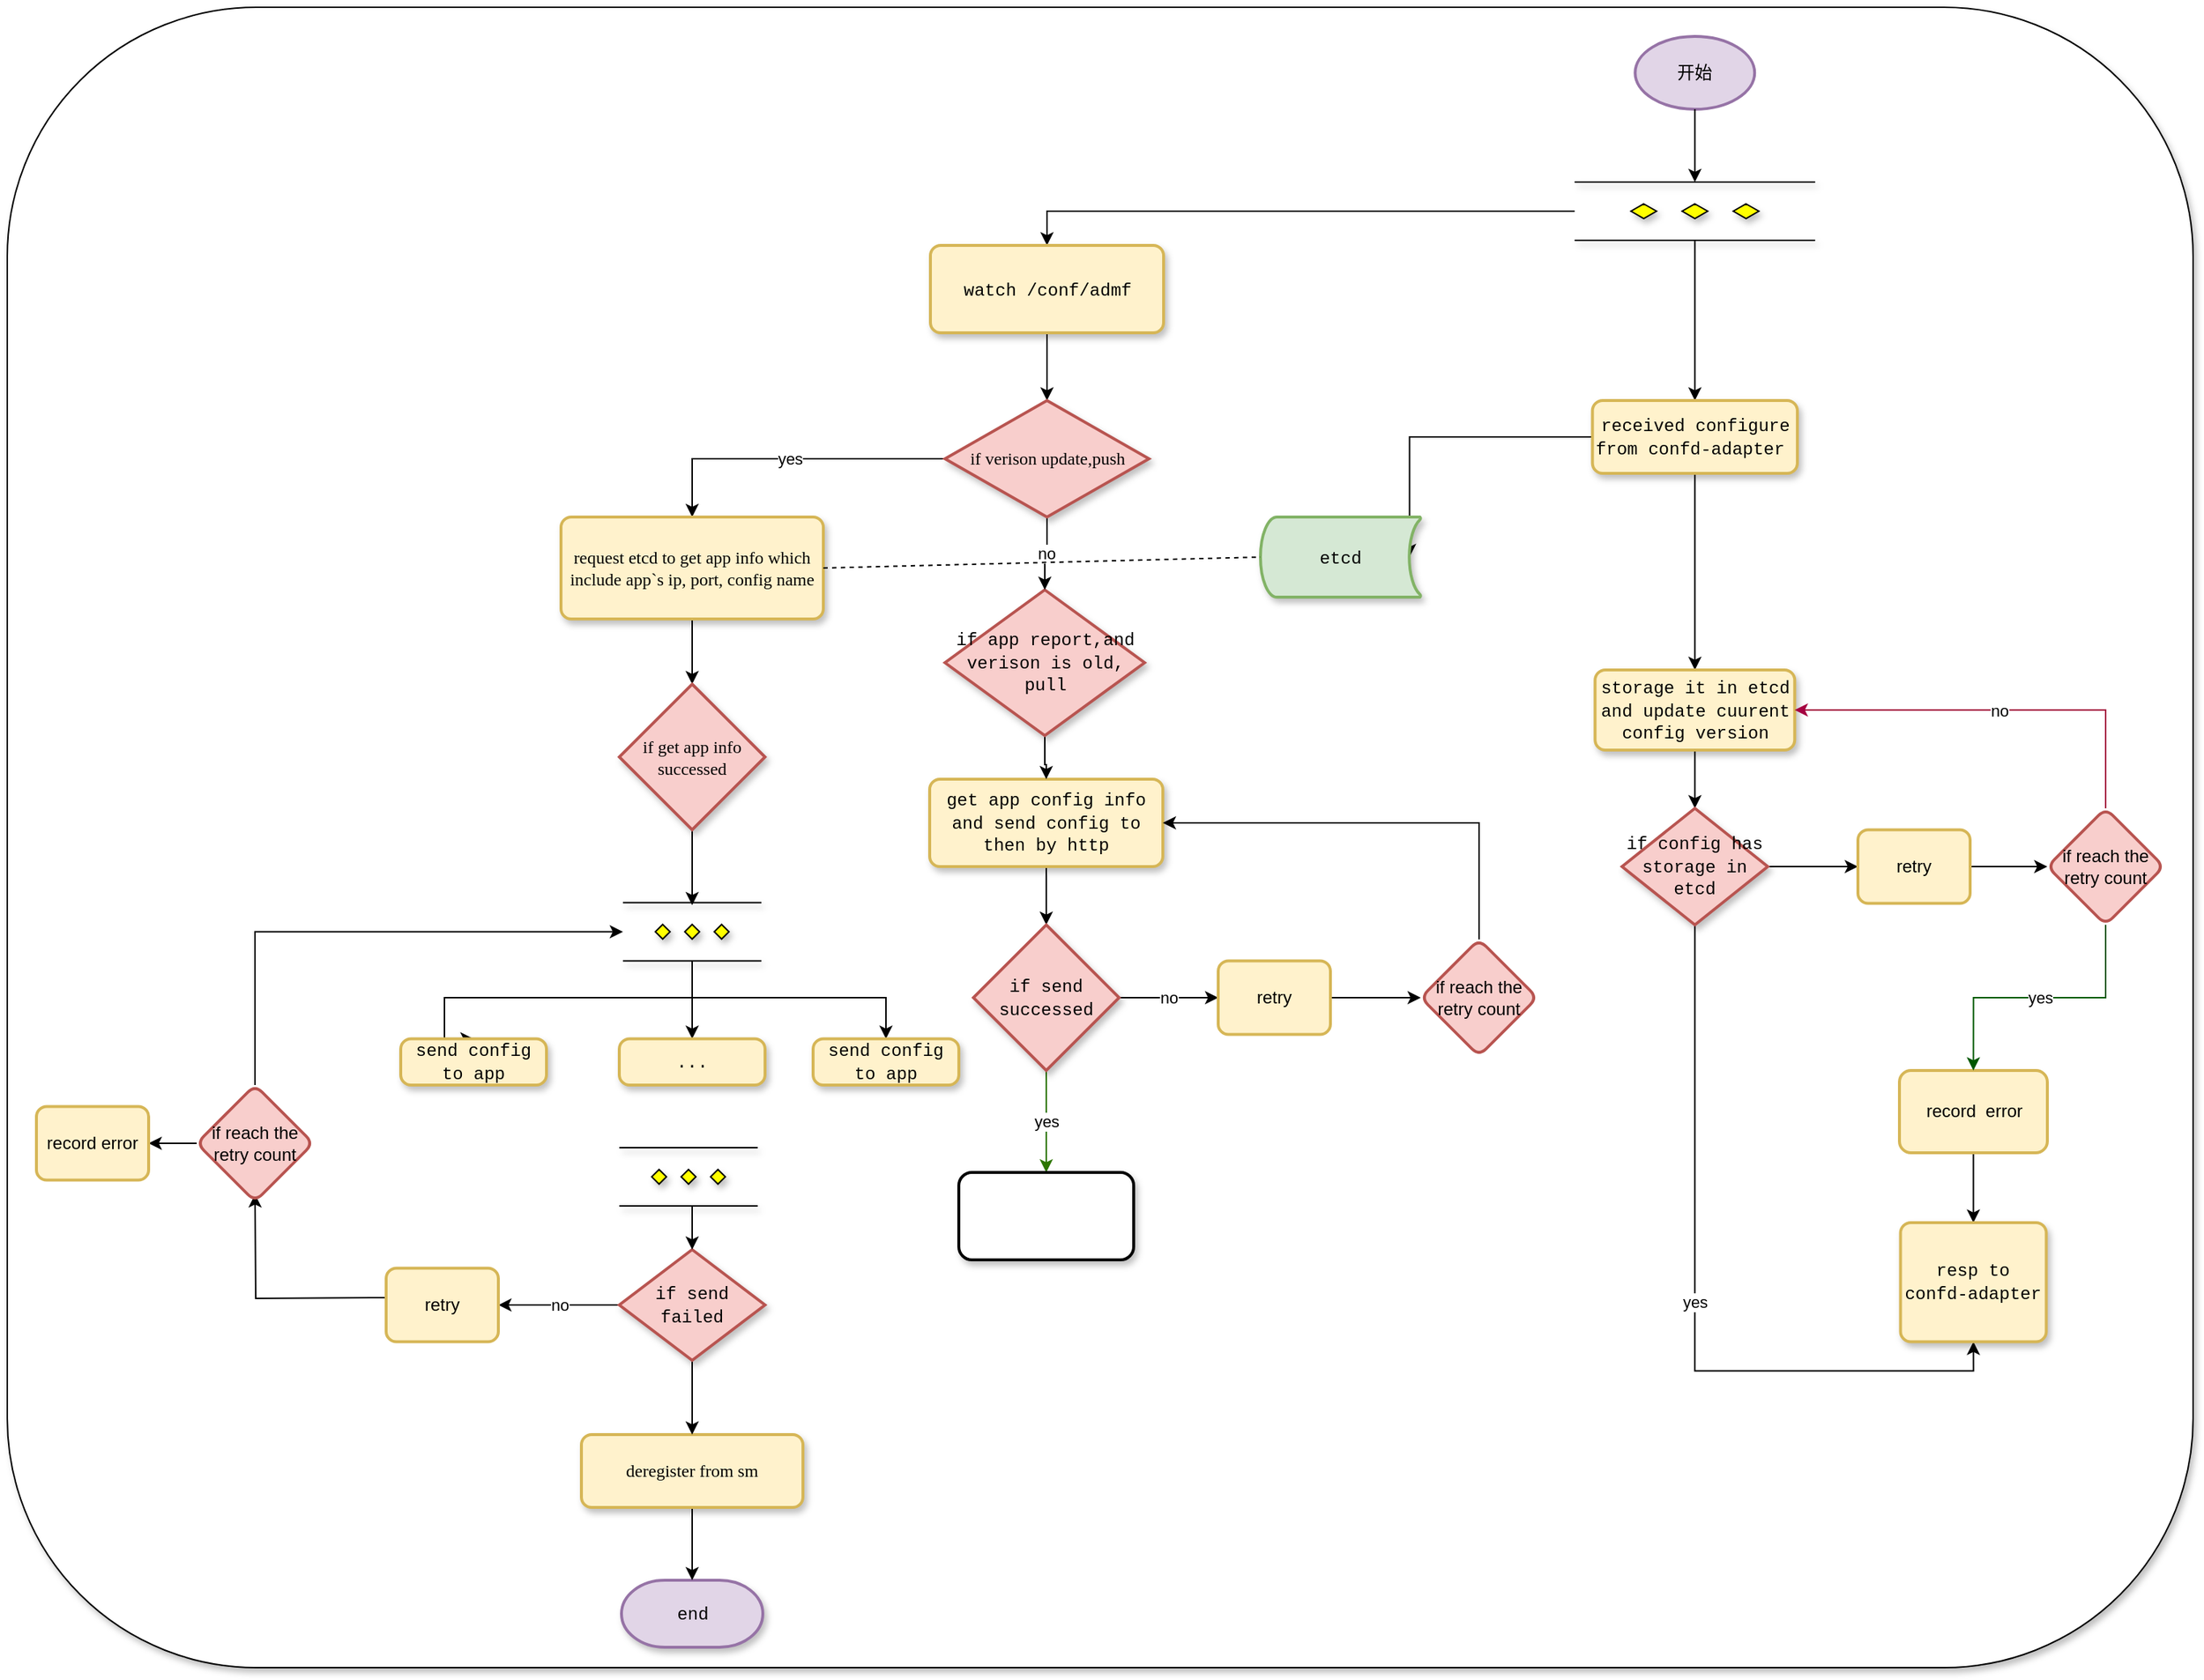 <mxfile version="13.8.1" type="github">
  <diagram id="C5RBs43oDa-KdzZeNtuy" name="Page-1">
    <mxGraphModel dx="2701" dy="-373" grid="1" gridSize="10" guides="1" tooltips="1" connect="1" arrows="1" fold="1" page="1" pageScale="1" pageWidth="827" pageHeight="1169" math="0" shadow="0">
      <root>
        <mxCell id="WIyWlLk6GJQsqaUBKTNV-0" />
        <mxCell id="WIyWlLk6GJQsqaUBKTNV-1" parent="WIyWlLk6GJQsqaUBKTNV-0" />
        <mxCell id="MOtrbbV4XvPzGapGwvdg-0" value="" style="rounded=1;whiteSpace=wrap;html=1;shadow=1;glass=0;sketch=0;strokeWidth=1;gradientColor=none;" parent="WIyWlLk6GJQsqaUBKTNV-1" vertex="1">
          <mxGeometry x="-820" y="1560" width="1500" height="1140" as="geometry" />
        </mxCell>
        <mxCell id="MOtrbbV4XvPzGapGwvdg-40" value="开始" style="strokeWidth=2;html=1;shape=mxgraph.flowchart.start_1;whiteSpace=wrap;fillColor=#e1d5e7;strokeColor=#9673a6;" parent="WIyWlLk6GJQsqaUBKTNV-1" vertex="1">
          <mxGeometry x="297.13" y="1580" width="82" height="50" as="geometry" />
        </mxCell>
        <mxCell id="mS3H4aOOXCstNZzSepwQ-0" style="edgeStyle=orthogonalEdgeStyle;rounded=0;orthogonalLoop=1;jettySize=auto;html=1;exitX=0.5;exitY=1;exitDx=0;exitDy=0;exitPerimeter=0;entryX=0.5;entryY=0;entryDx=0;entryDy=0;" edge="1" parent="WIyWlLk6GJQsqaUBKTNV-1" source="MOtrbbV4XvPzGapGwvdg-47" target="MOtrbbV4XvPzGapGwvdg-54">
          <mxGeometry relative="1" as="geometry" />
        </mxCell>
        <mxCell id="mS3H4aOOXCstNZzSepwQ-3" style="edgeStyle=orthogonalEdgeStyle;rounded=0;orthogonalLoop=1;jettySize=auto;html=1;exitX=0;exitY=0.5;exitDx=0;exitDy=0;exitPerimeter=0;" edge="1" parent="WIyWlLk6GJQsqaUBKTNV-1" source="MOtrbbV4XvPzGapGwvdg-47" target="MOtrbbV4XvPzGapGwvdg-97">
          <mxGeometry relative="1" as="geometry" />
        </mxCell>
        <mxCell id="MOtrbbV4XvPzGapGwvdg-47" value="" style="verticalLabelPosition=bottom;verticalAlign=top;html=1;shape=mxgraph.flowchart.parallel_mode;pointerEvents=1;rounded=1;shadow=1;glass=0;sketch=0;strokeWidth=1;gradientColor=none;" parent="WIyWlLk6GJQsqaUBKTNV-1" vertex="1">
          <mxGeometry x="255.63" y="1680" width="165" height="40" as="geometry" />
        </mxCell>
        <mxCell id="MOtrbbV4XvPzGapGwvdg-52" style="edgeStyle=orthogonalEdgeStyle;rounded=0;orthogonalLoop=1;jettySize=auto;html=1;exitX=0.5;exitY=1;exitDx=0;exitDy=0;" parent="WIyWlLk6GJQsqaUBKTNV-1" source="MOtrbbV4XvPzGapGwvdg-54" target="MOtrbbV4XvPzGapGwvdg-71" edge="1">
          <mxGeometry relative="1" as="geometry" />
        </mxCell>
        <mxCell id="MOtrbbV4XvPzGapGwvdg-53" style="edgeStyle=orthogonalEdgeStyle;rounded=0;orthogonalLoop=1;jettySize=auto;html=1;exitX=0;exitY=0.5;exitDx=0;exitDy=0;entryX=0.93;entryY=0.5;entryDx=0;entryDy=0;entryPerimeter=0;" parent="WIyWlLk6GJQsqaUBKTNV-1" source="MOtrbbV4XvPzGapGwvdg-54" target="MOtrbbV4XvPzGapGwvdg-57" edge="1">
          <mxGeometry relative="1" as="geometry" />
        </mxCell>
        <mxCell id="MOtrbbV4XvPzGapGwvdg-54" value="&lt;font face=&quot;Courier New&quot;&gt;received configure from confd-adapter&amp;nbsp;&lt;/font&gt;" style="rounded=1;whiteSpace=wrap;html=1;absoluteArcSize=1;arcSize=14;strokeWidth=2;shadow=1;glass=0;sketch=0;fillColor=#fff2cc;strokeColor=#d6b656;" parent="WIyWlLk6GJQsqaUBKTNV-1" vertex="1">
          <mxGeometry x="267.82" y="1830" width="140.62" height="50" as="geometry" />
        </mxCell>
        <mxCell id="MOtrbbV4XvPzGapGwvdg-57" value="&lt;font face=&quot;Courier New&quot;&gt;etcd&lt;/font&gt;" style="strokeWidth=2;html=1;shape=mxgraph.flowchart.stored_data;whiteSpace=wrap;rounded=1;shadow=1;glass=0;sketch=0;fillColor=#d5e8d4;strokeColor=#82b366;" parent="WIyWlLk6GJQsqaUBKTNV-1" vertex="1">
          <mxGeometry x="40" y="1910" width="110" height="55" as="geometry" />
        </mxCell>
        <mxCell id="MOtrbbV4XvPzGapGwvdg-61" value="&lt;font face=&quot;Courier New&quot;&gt;end&lt;/font&gt;" style="strokeWidth=2;html=1;shape=mxgraph.flowchart.terminator;whiteSpace=wrap;rounded=1;shadow=1;glass=0;sketch=0;fillColor=#e1d5e7;strokeColor=#9673a6;" parent="WIyWlLk6GJQsqaUBKTNV-1" vertex="1">
          <mxGeometry x="-398.5" y="2640" width="97" height="46" as="geometry" />
        </mxCell>
        <mxCell id="MOtrbbV4XvPzGapGwvdg-62" style="edgeStyle=orthogonalEdgeStyle;rounded=0;orthogonalLoop=1;jettySize=auto;html=1;exitX=0.5;exitY=1;exitDx=0;exitDy=0;" parent="WIyWlLk6GJQsqaUBKTNV-1" source="MOtrbbV4XvPzGapGwvdg-63" target="MOtrbbV4XvPzGapGwvdg-68" edge="1">
          <mxGeometry relative="1" as="geometry" />
        </mxCell>
        <mxCell id="MOtrbbV4XvPzGapGwvdg-63" value="&lt;font face=&quot;Courier New&quot;&gt;get app config info and send config to then by http&lt;/font&gt;" style="rounded=1;whiteSpace=wrap;html=1;absoluteArcSize=1;arcSize=14;strokeWidth=2;shadow=1;glass=0;sketch=0;fillColor=#fff2cc;strokeColor=#d6b656;" parent="WIyWlLk6GJQsqaUBKTNV-1" vertex="1">
          <mxGeometry x="-187" y="2090" width="160" height="60" as="geometry" />
        </mxCell>
        <mxCell id="MOtrbbV4XvPzGapGwvdg-64" style="edgeStyle=orthogonalEdgeStyle;rounded=0;orthogonalLoop=1;jettySize=auto;html=1;exitX=0.5;exitY=1;exitDx=0;exitDy=0;exitPerimeter=0;" parent="WIyWlLk6GJQsqaUBKTNV-1" source="MOtrbbV4XvPzGapGwvdg-65" target="MOtrbbV4XvPzGapGwvdg-63" edge="1">
          <mxGeometry relative="1" as="geometry" />
        </mxCell>
        <mxCell id="MOtrbbV4XvPzGapGwvdg-65" value="&lt;font face=&quot;Courier New&quot;&gt;if app report,and verison is old, pull&lt;/font&gt;" style="strokeWidth=2;html=1;shape=mxgraph.flowchart.decision;whiteSpace=wrap;rounded=1;shadow=1;glass=0;sketch=0;fillColor=#f8cecc;strokeColor=#b85450;" parent="WIyWlLk6GJQsqaUBKTNV-1" vertex="1">
          <mxGeometry x="-176.5" y="1960" width="137" height="100" as="geometry" />
        </mxCell>
        <mxCell id="MOtrbbV4XvPzGapGwvdg-66" value="yes" style="edgeStyle=orthogonalEdgeStyle;rounded=0;orthogonalLoop=1;jettySize=auto;html=1;fillColor=#60a917;strokeColor=#2D7600;" parent="WIyWlLk6GJQsqaUBKTNV-1" source="MOtrbbV4XvPzGapGwvdg-68" target="MOtrbbV4XvPzGapGwvdg-84" edge="1">
          <mxGeometry relative="1" as="geometry" />
        </mxCell>
        <mxCell id="MOtrbbV4XvPzGapGwvdg-67" value="no" style="edgeStyle=orthogonalEdgeStyle;rounded=0;orthogonalLoop=1;jettySize=auto;html=1;exitX=1;exitY=0.5;exitDx=0;exitDy=0;exitPerimeter=0;entryX=0;entryY=0.5;entryDx=0;entryDy=0;" parent="WIyWlLk6GJQsqaUBKTNV-1" source="MOtrbbV4XvPzGapGwvdg-68" target="MOtrbbV4XvPzGapGwvdg-93" edge="1">
          <mxGeometry relative="1" as="geometry" />
        </mxCell>
        <mxCell id="MOtrbbV4XvPzGapGwvdg-68" value="&lt;font face=&quot;Courier New&quot;&gt;if send successed&lt;/font&gt;" style="strokeWidth=2;html=1;shape=mxgraph.flowchart.decision;whiteSpace=wrap;rounded=1;shadow=1;glass=0;sketch=0;fillColor=#f8cecc;strokeColor=#b85450;" parent="WIyWlLk6GJQsqaUBKTNV-1" vertex="1">
          <mxGeometry x="-157" y="2190" width="100" height="100" as="geometry" />
        </mxCell>
        <mxCell id="MOtrbbV4XvPzGapGwvdg-69" value="yes" style="edgeStyle=orthogonalEdgeStyle;rounded=0;orthogonalLoop=1;jettySize=auto;html=1;exitX=0.5;exitY=1;exitDx=0;exitDy=0;entryX=0.5;entryY=1;entryDx=0;entryDy=0;" parent="WIyWlLk6GJQsqaUBKTNV-1" source="MOtrbbV4XvPzGapGwvdg-86" target="MOtrbbV4XvPzGapGwvdg-81" edge="1">
          <mxGeometry relative="1" as="geometry">
            <mxPoint x="335" y="2230" as="targetPoint" />
          </mxGeometry>
        </mxCell>
        <mxCell id="MOtrbbV4XvPzGapGwvdg-70" style="edgeStyle=orthogonalEdgeStyle;rounded=0;orthogonalLoop=1;jettySize=auto;html=1;exitX=0.5;exitY=1;exitDx=0;exitDy=0;entryX=0.5;entryY=0;entryDx=0;entryDy=0;entryPerimeter=0;" parent="WIyWlLk6GJQsqaUBKTNV-1" source="MOtrbbV4XvPzGapGwvdg-71" target="MOtrbbV4XvPzGapGwvdg-86" edge="1">
          <mxGeometry relative="1" as="geometry" />
        </mxCell>
        <mxCell id="MOtrbbV4XvPzGapGwvdg-71" value="&lt;font face=&quot;Courier New&quot;&gt;storage it in etcd and update cuurent config version&lt;/font&gt;" style="rounded=1;whiteSpace=wrap;html=1;absoluteArcSize=1;arcSize=14;strokeWidth=2;shadow=1;glass=0;sketch=0;fillColor=#fff2cc;strokeColor=#d6b656;" parent="WIyWlLk6GJQsqaUBKTNV-1" vertex="1">
          <mxGeometry x="269.63" y="2015" width="137" height="55" as="geometry" />
        </mxCell>
        <mxCell id="MOtrbbV4XvPzGapGwvdg-78" style="edgeStyle=orthogonalEdgeStyle;rounded=0;orthogonalLoop=1;jettySize=auto;html=1;exitX=0.5;exitY=1;exitDx=0;exitDy=0;" parent="WIyWlLk6GJQsqaUBKTNV-1" source="MOtrbbV4XvPzGapGwvdg-79" target="MOtrbbV4XvPzGapGwvdg-81" edge="1">
          <mxGeometry relative="1" as="geometry" />
        </mxCell>
        <mxCell id="MOtrbbV4XvPzGapGwvdg-79" value="record&amp;nbsp; error" style="whiteSpace=wrap;html=1;rounded=1;strokeWidth=2;arcSize=14;fillColor=#fff2cc;strokeColor=#d6b656;" parent="WIyWlLk6GJQsqaUBKTNV-1" vertex="1">
          <mxGeometry x="478.5" y="2290" width="101.5" height="56.5" as="geometry" />
        </mxCell>
        <mxCell id="MOtrbbV4XvPzGapGwvdg-81" value="&lt;font face=&quot;Courier New&quot;&gt;resp to confd-adapter&lt;/font&gt;" style="rounded=1;whiteSpace=wrap;html=1;absoluteArcSize=1;arcSize=14;strokeWidth=2;shadow=1;glass=0;sketch=0;fillColor=#fff2cc;strokeColor=#d6b656;" parent="WIyWlLk6GJQsqaUBKTNV-1" vertex="1">
          <mxGeometry x="479.25" y="2394.5" width="100" height="81.75" as="geometry" />
        </mxCell>
        <mxCell id="MOtrbbV4XvPzGapGwvdg-84" value="" style="whiteSpace=wrap;html=1;rounded=1;shadow=1;strokeWidth=2;glass=0;sketch=0;" parent="WIyWlLk6GJQsqaUBKTNV-1" vertex="1">
          <mxGeometry x="-167" y="2360" width="120" height="60" as="geometry" />
        </mxCell>
        <mxCell id="MOtrbbV4XvPzGapGwvdg-85" style="edgeStyle=orthogonalEdgeStyle;rounded=0;orthogonalLoop=1;jettySize=auto;html=1;exitX=1;exitY=0.5;exitDx=0;exitDy=0;exitPerimeter=0;" parent="WIyWlLk6GJQsqaUBKTNV-1" source="MOtrbbV4XvPzGapGwvdg-86" target="MOtrbbV4XvPzGapGwvdg-88" edge="1">
          <mxGeometry relative="1" as="geometry" />
        </mxCell>
        <mxCell id="MOtrbbV4XvPzGapGwvdg-86" value="&lt;font face=&quot;Courier New&quot;&gt;if config has storage in etcd&lt;/font&gt;" style="strokeWidth=2;html=1;shape=mxgraph.flowchart.decision;whiteSpace=wrap;rounded=1;shadow=1;glass=0;sketch=0;fillColor=#f8cecc;strokeColor=#b85450;" parent="WIyWlLk6GJQsqaUBKTNV-1" vertex="1">
          <mxGeometry x="288.13" y="2110" width="100" height="80" as="geometry" />
        </mxCell>
        <mxCell id="MOtrbbV4XvPzGapGwvdg-87" style="edgeStyle=orthogonalEdgeStyle;rounded=0;orthogonalLoop=1;jettySize=auto;html=1;exitX=1;exitY=0.5;exitDx=0;exitDy=0;entryX=0;entryY=0.5;entryDx=0;entryDy=0;" parent="WIyWlLk6GJQsqaUBKTNV-1" source="MOtrbbV4XvPzGapGwvdg-88" target="MOtrbbV4XvPzGapGwvdg-91" edge="1">
          <mxGeometry relative="1" as="geometry" />
        </mxCell>
        <mxCell id="MOtrbbV4XvPzGapGwvdg-88" value="retry" style="rounded=1;whiteSpace=wrap;html=1;absoluteArcSize=1;arcSize=14;strokeWidth=2;fillColor=#fff2cc;strokeColor=#d6b656;" parent="WIyWlLk6GJQsqaUBKTNV-1" vertex="1">
          <mxGeometry x="450" y="2124.75" width="77" height="50.5" as="geometry" />
        </mxCell>
        <mxCell id="MOtrbbV4XvPzGapGwvdg-89" value="no" style="edgeStyle=orthogonalEdgeStyle;rounded=0;orthogonalLoop=1;jettySize=auto;html=1;exitX=0.5;exitY=0;exitDx=0;exitDy=0;entryX=1;entryY=0.5;entryDx=0;entryDy=0;fillColor=#d80073;strokeColor=#A50040;" parent="WIyWlLk6GJQsqaUBKTNV-1" source="MOtrbbV4XvPzGapGwvdg-91" target="MOtrbbV4XvPzGapGwvdg-71" edge="1">
          <mxGeometry relative="1" as="geometry" />
        </mxCell>
        <mxCell id="MOtrbbV4XvPzGapGwvdg-90" value="yes" style="edgeStyle=orthogonalEdgeStyle;rounded=0;orthogonalLoop=1;jettySize=auto;html=1;exitX=0.5;exitY=1;exitDx=0;exitDy=0;entryX=0.5;entryY=0;entryDx=0;entryDy=0;fillColor=#008a00;strokeColor=#005700;" parent="WIyWlLk6GJQsqaUBKTNV-1" source="MOtrbbV4XvPzGapGwvdg-91" target="MOtrbbV4XvPzGapGwvdg-79" edge="1">
          <mxGeometry relative="1" as="geometry" />
        </mxCell>
        <mxCell id="MOtrbbV4XvPzGapGwvdg-91" value="if reach the retry count" style="rhombus;whiteSpace=wrap;html=1;rounded=1;strokeWidth=2;arcSize=14;fillColor=#f8cecc;strokeColor=#b85450;" parent="WIyWlLk6GJQsqaUBKTNV-1" vertex="1">
          <mxGeometry x="580" y="2110" width="80" height="80" as="geometry" />
        </mxCell>
        <mxCell id="MOtrbbV4XvPzGapGwvdg-92" style="edgeStyle=orthogonalEdgeStyle;rounded=0;orthogonalLoop=1;jettySize=auto;html=1;exitX=1;exitY=0.5;exitDx=0;exitDy=0;entryX=0;entryY=0.5;entryDx=0;entryDy=0;" parent="WIyWlLk6GJQsqaUBKTNV-1" source="MOtrbbV4XvPzGapGwvdg-93" target="MOtrbbV4XvPzGapGwvdg-95" edge="1">
          <mxGeometry relative="1" as="geometry" />
        </mxCell>
        <mxCell id="MOtrbbV4XvPzGapGwvdg-93" value="retry" style="rounded=1;whiteSpace=wrap;html=1;absoluteArcSize=1;arcSize=14;strokeWidth=2;fillColor=#fff2cc;strokeColor=#d6b656;" parent="WIyWlLk6GJQsqaUBKTNV-1" vertex="1">
          <mxGeometry x="11" y="2214.75" width="77" height="50.5" as="geometry" />
        </mxCell>
        <mxCell id="MOtrbbV4XvPzGapGwvdg-94" style="edgeStyle=orthogonalEdgeStyle;rounded=0;orthogonalLoop=1;jettySize=auto;html=1;exitX=0.5;exitY=0;exitDx=0;exitDy=0;entryX=1;entryY=0.5;entryDx=0;entryDy=0;" parent="WIyWlLk6GJQsqaUBKTNV-1" source="MOtrbbV4XvPzGapGwvdg-95" target="MOtrbbV4XvPzGapGwvdg-63" edge="1">
          <mxGeometry relative="1" as="geometry" />
        </mxCell>
        <mxCell id="MOtrbbV4XvPzGapGwvdg-95" value="if reach the retry count" style="rhombus;whiteSpace=wrap;html=1;rounded=1;strokeWidth=2;arcSize=14;fillColor=#f8cecc;strokeColor=#b85450;" parent="WIyWlLk6GJQsqaUBKTNV-1" vertex="1">
          <mxGeometry x="150" y="2200" width="80" height="80" as="geometry" />
        </mxCell>
        <mxCell id="MOtrbbV4XvPzGapGwvdg-96" style="edgeStyle=orthogonalEdgeStyle;rounded=0;orthogonalLoop=1;jettySize=auto;html=1;exitX=0.5;exitY=1;exitDx=0;exitDy=0;entryX=0.5;entryY=0;entryDx=0;entryDy=0;entryPerimeter=0;" parent="WIyWlLk6GJQsqaUBKTNV-1" source="MOtrbbV4XvPzGapGwvdg-97" target="MOtrbbV4XvPzGapGwvdg-102" edge="1">
          <mxGeometry relative="1" as="geometry" />
        </mxCell>
        <mxCell id="MOtrbbV4XvPzGapGwvdg-97" value="&lt;font face=&quot;Courier New&quot;&gt;watch /conf/admf&lt;/font&gt;" style="rounded=1;whiteSpace=wrap;html=1;absoluteArcSize=1;arcSize=14;strokeWidth=2;shadow=1;glass=0;sketch=0;fillColor=#fff2cc;strokeColor=#d6b656;" parent="WIyWlLk6GJQsqaUBKTNV-1" vertex="1">
          <mxGeometry x="-186.5" y="1723.5" width="160" height="60" as="geometry" />
        </mxCell>
        <mxCell id="MOtrbbV4XvPzGapGwvdg-98" style="edgeStyle=orthogonalEdgeStyle;rounded=0;orthogonalLoop=1;jettySize=auto;html=1;exitX=0.5;exitY=1;exitDx=0;exitDy=0;" parent="WIyWlLk6GJQsqaUBKTNV-1" source="MOtrbbV4XvPzGapGwvdg-99" target="MOtrbbV4XvPzGapGwvdg-61" edge="1">
          <mxGeometry relative="1" as="geometry" />
        </mxCell>
        <mxCell id="MOtrbbV4XvPzGapGwvdg-99" value="&lt;font face=&quot;Lucida Console&quot;&gt;deregister from sm&lt;/font&gt;" style="rounded=1;whiteSpace=wrap;html=1;absoluteArcSize=1;arcSize=14;strokeWidth=2;shadow=1;glass=0;sketch=0;fillColor=#fff2cc;strokeColor=#d6b656;" parent="WIyWlLk6GJQsqaUBKTNV-1" vertex="1">
          <mxGeometry x="-426" y="2540" width="152" height="50" as="geometry" />
        </mxCell>
        <mxCell id="MOtrbbV4XvPzGapGwvdg-100" value="yes" style="edgeStyle=orthogonalEdgeStyle;rounded=0;orthogonalLoop=1;jettySize=auto;html=1;exitX=0;exitY=0.5;exitDx=0;exitDy=0;exitPerimeter=0;entryX=0.5;entryY=0;entryDx=0;entryDy=0;" parent="WIyWlLk6GJQsqaUBKTNV-1" source="MOtrbbV4XvPzGapGwvdg-102" target="MOtrbbV4XvPzGapGwvdg-104" edge="1">
          <mxGeometry relative="1" as="geometry">
            <Array as="points">
              <mxPoint x="-350" y="1870" />
            </Array>
          </mxGeometry>
        </mxCell>
        <mxCell id="MOtrbbV4XvPzGapGwvdg-101" value="no" style="edgeStyle=orthogonalEdgeStyle;rounded=0;orthogonalLoop=1;jettySize=auto;html=1;exitX=0.5;exitY=1;exitDx=0;exitDy=0;exitPerimeter=0;entryX=0.5;entryY=0;entryDx=0;entryDy=0;entryPerimeter=0;" parent="WIyWlLk6GJQsqaUBKTNV-1" source="MOtrbbV4XvPzGapGwvdg-102" target="MOtrbbV4XvPzGapGwvdg-65" edge="1">
          <mxGeometry relative="1" as="geometry" />
        </mxCell>
        <mxCell id="MOtrbbV4XvPzGapGwvdg-102" value="&lt;font face=&quot;Lucida Console&quot;&gt;if verison update,push&lt;/font&gt;" style="strokeWidth=2;html=1;shape=mxgraph.flowchart.decision;whiteSpace=wrap;rounded=1;shadow=1;glass=0;sketch=0;fillColor=#f8cecc;strokeColor=#b85450;" parent="WIyWlLk6GJQsqaUBKTNV-1" vertex="1">
          <mxGeometry x="-176.5" y="1830" width="140" height="80" as="geometry" />
        </mxCell>
        <mxCell id="MOtrbbV4XvPzGapGwvdg-103" style="edgeStyle=orthogonalEdgeStyle;rounded=0;orthogonalLoop=1;jettySize=auto;html=1;exitX=0.5;exitY=1;exitDx=0;exitDy=0;entryX=0.5;entryY=0;entryDx=0;entryDy=0;entryPerimeter=0;" parent="WIyWlLk6GJQsqaUBKTNV-1" source="MOtrbbV4XvPzGapGwvdg-104" target="MOtrbbV4XvPzGapGwvdg-106" edge="1">
          <mxGeometry relative="1" as="geometry" />
        </mxCell>
        <mxCell id="MOtrbbV4XvPzGapGwvdg-104" value="&lt;font face=&quot;Lucida Console&quot;&gt;request etcd to get app info which include app`s ip, port, config name&lt;/font&gt;" style="rounded=1;whiteSpace=wrap;html=1;absoluteArcSize=1;arcSize=14;strokeWidth=2;shadow=1;glass=0;sketch=0;fillColor=#fff2cc;strokeColor=#d6b656;" parent="WIyWlLk6GJQsqaUBKTNV-1" vertex="1">
          <mxGeometry x="-440" y="1910" width="180" height="70" as="geometry" />
        </mxCell>
        <mxCell id="MOtrbbV4XvPzGapGwvdg-105" style="edgeStyle=orthogonalEdgeStyle;rounded=0;orthogonalLoop=1;jettySize=auto;html=1;exitX=0.5;exitY=1;exitDx=0;exitDy=0;exitPerimeter=0;" parent="WIyWlLk6GJQsqaUBKTNV-1" source="MOtrbbV4XvPzGapGwvdg-106" edge="1">
          <mxGeometry relative="1" as="geometry">
            <mxPoint x="-350" y="2176.5" as="targetPoint" />
          </mxGeometry>
        </mxCell>
        <mxCell id="MOtrbbV4XvPzGapGwvdg-106" value="&lt;font face=&quot;Lucida Console&quot;&gt;if get app info successed&lt;/font&gt;" style="strokeWidth=2;html=1;shape=mxgraph.flowchart.decision;whiteSpace=wrap;rounded=1;shadow=1;glass=0;sketch=0;fillColor=#f8cecc;strokeColor=#b85450;" parent="WIyWlLk6GJQsqaUBKTNV-1" vertex="1">
          <mxGeometry x="-400" y="2024.75" width="100" height="100" as="geometry" />
        </mxCell>
        <mxCell id="MOtrbbV4XvPzGapGwvdg-107" style="edgeStyle=orthogonalEdgeStyle;rounded=0;orthogonalLoop=1;jettySize=auto;html=1;exitX=0.5;exitY=1;exitDx=0;exitDy=0;exitPerimeter=0;entryX=0.5;entryY=0;entryDx=0;entryDy=0;" parent="WIyWlLk6GJQsqaUBKTNV-1" source="MOtrbbV4XvPzGapGwvdg-110" target="MOtrbbV4XvPzGapGwvdg-111" edge="1">
          <mxGeometry relative="1" as="geometry">
            <Array as="points">
              <mxPoint x="-350" y="2240" />
              <mxPoint x="-520" y="2240" />
            </Array>
          </mxGeometry>
        </mxCell>
        <mxCell id="MOtrbbV4XvPzGapGwvdg-108" style="edgeStyle=orthogonalEdgeStyle;rounded=0;orthogonalLoop=1;jettySize=auto;html=1;exitX=0.5;exitY=1;exitDx=0;exitDy=0;exitPerimeter=0;" parent="WIyWlLk6GJQsqaUBKTNV-1" source="MOtrbbV4XvPzGapGwvdg-110" target="MOtrbbV4XvPzGapGwvdg-112" edge="1">
          <mxGeometry relative="1" as="geometry" />
        </mxCell>
        <mxCell id="MOtrbbV4XvPzGapGwvdg-109" style="edgeStyle=orthogonalEdgeStyle;rounded=0;orthogonalLoop=1;jettySize=auto;html=1;exitX=0.5;exitY=1;exitDx=0;exitDy=0;exitPerimeter=0;" parent="WIyWlLk6GJQsqaUBKTNV-1" source="MOtrbbV4XvPzGapGwvdg-110" target="MOtrbbV4XvPzGapGwvdg-113" edge="1">
          <mxGeometry relative="1" as="geometry">
            <Array as="points">
              <mxPoint x="-350" y="2240" />
              <mxPoint x="-217" y="2240" />
            </Array>
          </mxGeometry>
        </mxCell>
        <mxCell id="MOtrbbV4XvPzGapGwvdg-110" value="" style="verticalLabelPosition=bottom;verticalAlign=top;html=1;shape=mxgraph.flowchart.parallel_mode;pointerEvents=1;rounded=1;shadow=1;glass=0;sketch=0;strokeWidth=1;gradientColor=none;" parent="WIyWlLk6GJQsqaUBKTNV-1" vertex="1">
          <mxGeometry x="-397.5" y="2174.75" width="95" height="40" as="geometry" />
        </mxCell>
        <mxCell id="MOtrbbV4XvPzGapGwvdg-111" value="&lt;font face=&quot;Courier New&quot;&gt;send config to app&lt;/font&gt;" style="rounded=1;whiteSpace=wrap;html=1;absoluteArcSize=1;arcSize=14;strokeWidth=2;shadow=1;glass=0;sketch=0;fillColor=#fff2cc;strokeColor=#d6b656;" parent="WIyWlLk6GJQsqaUBKTNV-1" vertex="1">
          <mxGeometry x="-550" y="2268.25" width="100" height="31.75" as="geometry" />
        </mxCell>
        <mxCell id="MOtrbbV4XvPzGapGwvdg-112" value="&lt;font face=&quot;Courier New&quot;&gt;...&lt;/font&gt;" style="rounded=1;whiteSpace=wrap;html=1;absoluteArcSize=1;arcSize=14;strokeWidth=2;shadow=1;glass=0;sketch=0;fillColor=#fff2cc;strokeColor=#d6b656;" parent="WIyWlLk6GJQsqaUBKTNV-1" vertex="1">
          <mxGeometry x="-400" y="2268.25" width="100" height="31.75" as="geometry" />
        </mxCell>
        <mxCell id="MOtrbbV4XvPzGapGwvdg-113" value="&lt;font face=&quot;Courier New&quot;&gt;send config to app&lt;/font&gt;" style="rounded=1;whiteSpace=wrap;html=1;absoluteArcSize=1;arcSize=14;strokeWidth=2;shadow=1;glass=0;sketch=0;fillColor=#fff2cc;strokeColor=#d6b656;" parent="WIyWlLk6GJQsqaUBKTNV-1" vertex="1">
          <mxGeometry x="-267" y="2268.25" width="100" height="31.75" as="geometry" />
        </mxCell>
        <mxCell id="MOtrbbV4XvPzGapGwvdg-114" value="no" style="edgeStyle=orthogonalEdgeStyle;rounded=0;orthogonalLoop=1;jettySize=auto;html=1;exitX=0;exitY=0.5;exitDx=0;exitDy=0;exitPerimeter=0;" parent="WIyWlLk6GJQsqaUBKTNV-1" source="MOtrbbV4XvPzGapGwvdg-115" target="MOtrbbV4XvPzGapGwvdg-119" edge="1">
          <mxGeometry relative="1" as="geometry" />
        </mxCell>
        <mxCell id="mS3H4aOOXCstNZzSepwQ-2" style="edgeStyle=orthogonalEdgeStyle;rounded=0;orthogonalLoop=1;jettySize=auto;html=1;entryX=0.5;entryY=0;entryDx=0;entryDy=0;" edge="1" parent="WIyWlLk6GJQsqaUBKTNV-1" source="MOtrbbV4XvPzGapGwvdg-115" target="MOtrbbV4XvPzGapGwvdg-99">
          <mxGeometry relative="1" as="geometry" />
        </mxCell>
        <mxCell id="MOtrbbV4XvPzGapGwvdg-115" value="&lt;font face=&quot;Courier New&quot;&gt;if send failed&lt;/font&gt;" style="strokeWidth=2;html=1;shape=mxgraph.flowchart.decision;whiteSpace=wrap;rounded=1;shadow=1;glass=0;sketch=0;fillColor=#f8cecc;strokeColor=#b85450;" parent="WIyWlLk6GJQsqaUBKTNV-1" vertex="1">
          <mxGeometry x="-400" y="2413" width="100" height="76" as="geometry" />
        </mxCell>
        <mxCell id="MOtrbbV4XvPzGapGwvdg-116" style="edgeStyle=orthogonalEdgeStyle;rounded=0;orthogonalLoop=1;jettySize=auto;html=1;exitX=0.5;exitY=1;exitDx=0;exitDy=0;exitPerimeter=0;entryX=0.5;entryY=0;entryDx=0;entryDy=0;entryPerimeter=0;" parent="WIyWlLk6GJQsqaUBKTNV-1" source="MOtrbbV4XvPzGapGwvdg-117" target="MOtrbbV4XvPzGapGwvdg-115" edge="1">
          <mxGeometry relative="1" as="geometry" />
        </mxCell>
        <mxCell id="MOtrbbV4XvPzGapGwvdg-117" value="" style="verticalLabelPosition=bottom;verticalAlign=top;html=1;shape=mxgraph.flowchart.parallel_mode;pointerEvents=1;rounded=1;shadow=1;glass=0;sketch=0;strokeWidth=1;gradientColor=none;" parent="WIyWlLk6GJQsqaUBKTNV-1" vertex="1">
          <mxGeometry x="-400" y="2343" width="95" height="40" as="geometry" />
        </mxCell>
        <mxCell id="MOtrbbV4XvPzGapGwvdg-118" style="edgeStyle=orthogonalEdgeStyle;rounded=0;orthogonalLoop=1;jettySize=auto;html=1;exitX=0;exitY=0.5;exitDx=0;exitDy=0;entryX=0.5;entryY=1;entryDx=0;entryDy=0;" parent="WIyWlLk6GJQsqaUBKTNV-1" edge="1">
          <mxGeometry relative="1" as="geometry">
            <mxPoint x="-560" y="2446" as="sourcePoint" />
            <mxPoint x="-650" y="2375" as="targetPoint" />
          </mxGeometry>
        </mxCell>
        <mxCell id="MOtrbbV4XvPzGapGwvdg-119" value="retry" style="rounded=1;whiteSpace=wrap;html=1;absoluteArcSize=1;arcSize=14;strokeWidth=2;fillColor=#fff2cc;strokeColor=#d6b656;" parent="WIyWlLk6GJQsqaUBKTNV-1" vertex="1">
          <mxGeometry x="-560" y="2425.75" width="77" height="50.5" as="geometry" />
        </mxCell>
        <mxCell id="MOtrbbV4XvPzGapGwvdg-120" style="edgeStyle=orthogonalEdgeStyle;rounded=0;orthogonalLoop=1;jettySize=auto;html=1;exitX=0;exitY=0.5;exitDx=0;exitDy=0;entryX=1;entryY=0.5;entryDx=0;entryDy=0;" parent="WIyWlLk6GJQsqaUBKTNV-1" source="MOtrbbV4XvPzGapGwvdg-122" target="MOtrbbV4XvPzGapGwvdg-123" edge="1">
          <mxGeometry relative="1" as="geometry" />
        </mxCell>
        <mxCell id="MOtrbbV4XvPzGapGwvdg-121" style="edgeStyle=orthogonalEdgeStyle;rounded=0;orthogonalLoop=1;jettySize=auto;html=1;exitX=0.5;exitY=0;exitDx=0;exitDy=0;entryX=0;entryY=0.5;entryDx=0;entryDy=0;entryPerimeter=0;" parent="WIyWlLk6GJQsqaUBKTNV-1" source="MOtrbbV4XvPzGapGwvdg-122" target="MOtrbbV4XvPzGapGwvdg-110" edge="1">
          <mxGeometry relative="1" as="geometry" />
        </mxCell>
        <mxCell id="MOtrbbV4XvPzGapGwvdg-122" value="if reach the retry count" style="rhombus;whiteSpace=wrap;html=1;rounded=1;strokeWidth=2;arcSize=14;fillColor=#f8cecc;strokeColor=#b85450;" parent="WIyWlLk6GJQsqaUBKTNV-1" vertex="1">
          <mxGeometry x="-690" y="2300" width="80" height="80" as="geometry" />
        </mxCell>
        <mxCell id="MOtrbbV4XvPzGapGwvdg-123" value="record error" style="rounded=1;whiteSpace=wrap;html=1;absoluteArcSize=1;arcSize=14;strokeWidth=2;fillColor=#fff2cc;strokeColor=#d6b656;" parent="WIyWlLk6GJQsqaUBKTNV-1" vertex="1">
          <mxGeometry x="-800" y="2314.75" width="77" height="50.5" as="geometry" />
        </mxCell>
        <mxCell id="MOtrbbV4XvPzGapGwvdg-124" value="" style="endArrow=none;dashed=1;html=1;exitX=1;exitY=0.5;exitDx=0;exitDy=0;entryX=0;entryY=0.5;entryDx=0;entryDy=0;entryPerimeter=0;" parent="WIyWlLk6GJQsqaUBKTNV-1" source="MOtrbbV4XvPzGapGwvdg-104" target="MOtrbbV4XvPzGapGwvdg-57" edge="1">
          <mxGeometry width="50" height="50" relative="1" as="geometry">
            <mxPoint x="-180" y="1970" as="sourcePoint" />
            <mxPoint x="-130" y="1920" as="targetPoint" />
          </mxGeometry>
        </mxCell>
        <mxCell id="MOtrbbV4XvPzGapGwvdg-125" style="edgeStyle=orthogonalEdgeStyle;rounded=0;orthogonalLoop=1;jettySize=auto;html=1;exitX=0.5;exitY=1;exitDx=0;exitDy=0;entryX=0.5;entryY=0;entryDx=0;entryDy=0;entryPerimeter=0;exitPerimeter=0;" parent="WIyWlLk6GJQsqaUBKTNV-1" source="MOtrbbV4XvPzGapGwvdg-40" target="MOtrbbV4XvPzGapGwvdg-47" edge="1">
          <mxGeometry relative="1" as="geometry">
            <mxPoint x="338" y="1410" as="sourcePoint" />
          </mxGeometry>
        </mxCell>
      </root>
    </mxGraphModel>
  </diagram>
</mxfile>
